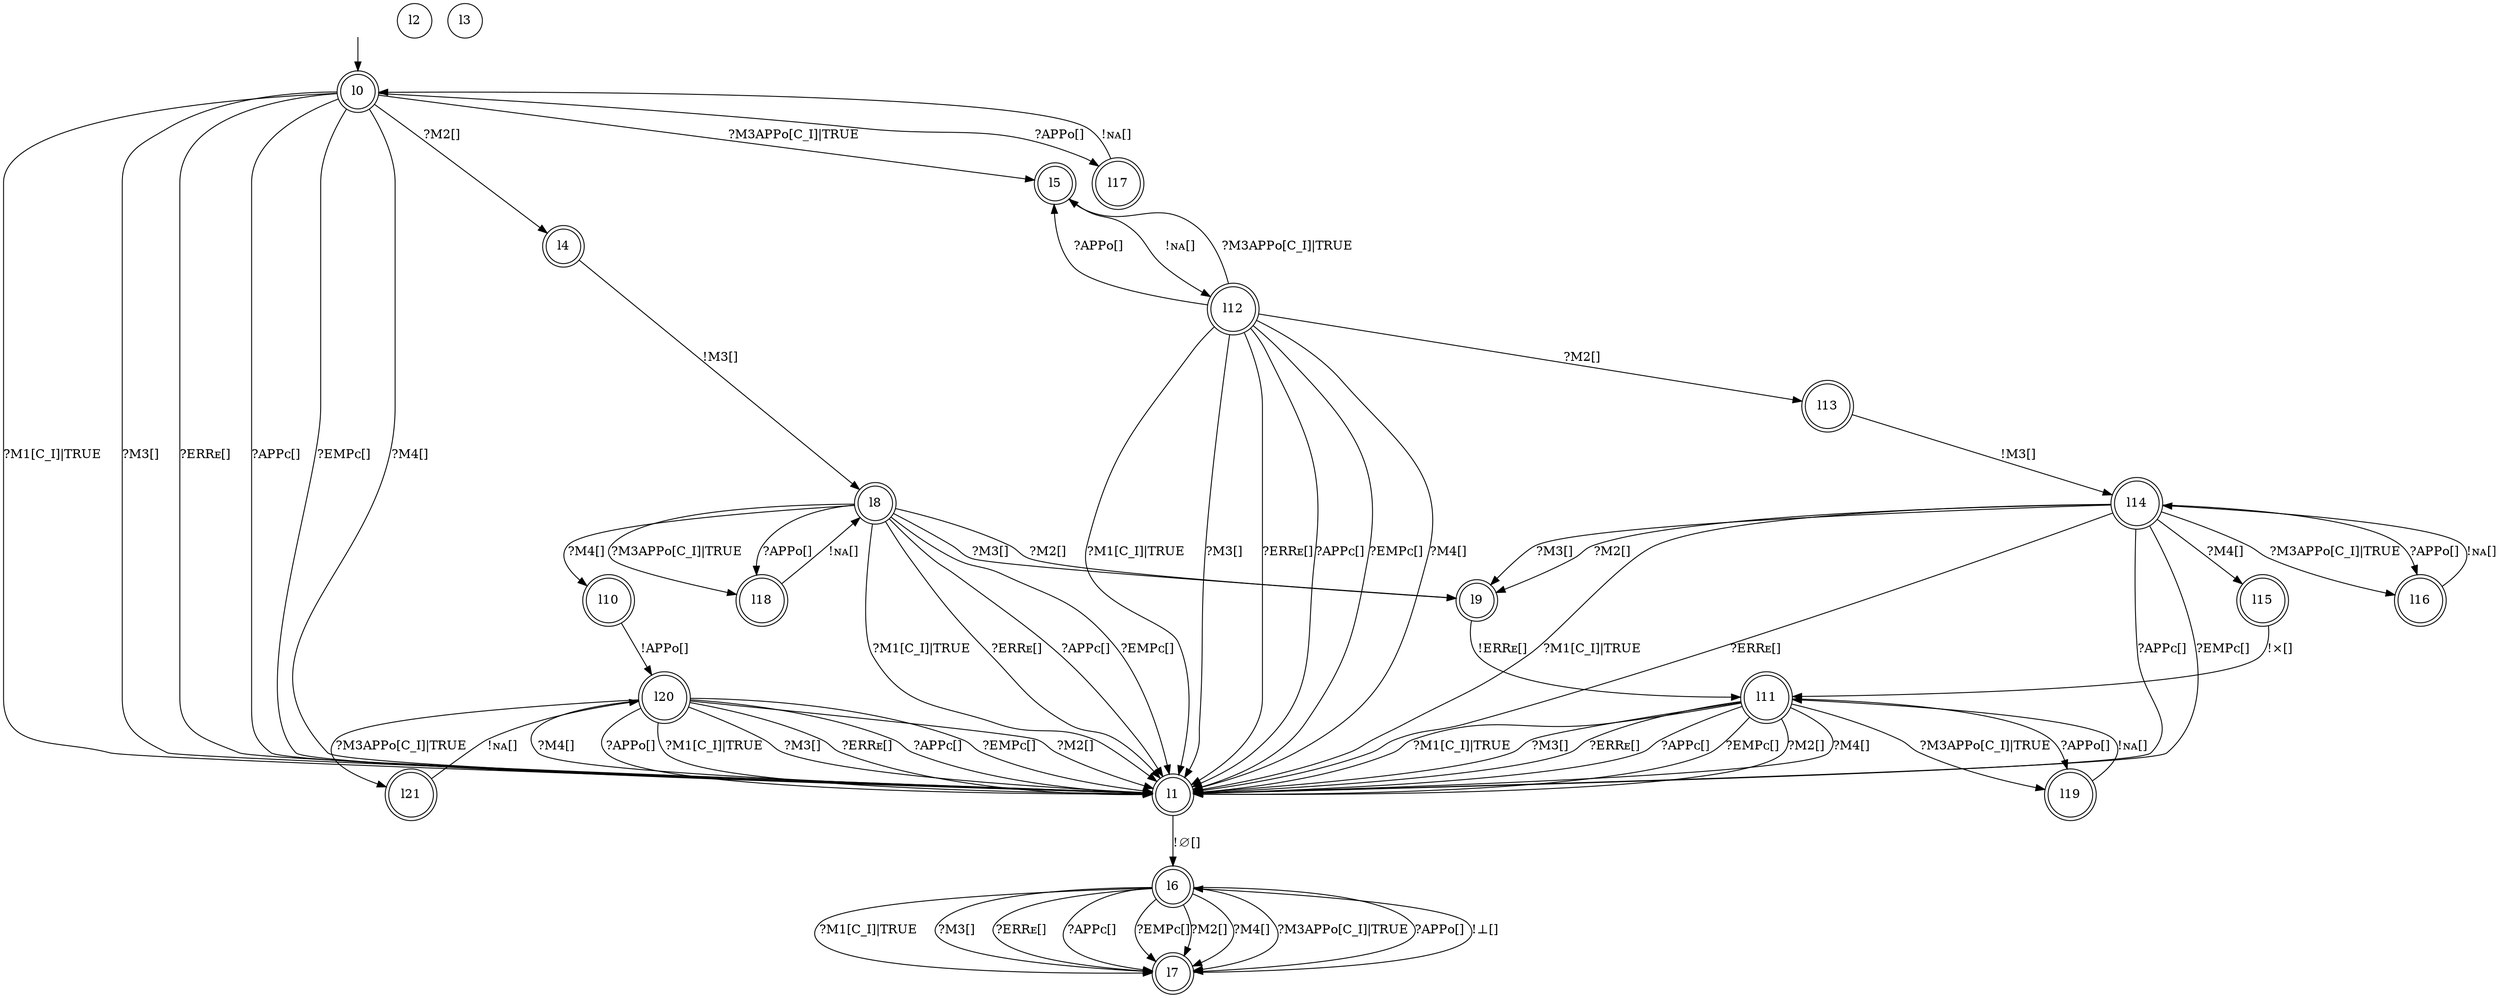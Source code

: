 digraph RA {
"" [shape=none,label=<>]
"l0" [shape=doublecircle]
"l1" [shape=doublecircle]
"l2" [shape=circle]
"l3" [shape=circle]
"l4" [shape=doublecircle]
"l5" [shape=doublecircle]
"l6" [shape=doublecircle]
"l7" [shape=doublecircle]
"l8" [shape=doublecircle]
"l9" [shape=doublecircle]
"l10" [shape=doublecircle]
"l11" [shape=doublecircle]
"l12" [shape=doublecircle]
"l13" [shape=doublecircle]
"l14" [shape=doublecircle]
"l15" [shape=doublecircle]
"l16" [shape=doublecircle]
"l17" [shape=doublecircle]
"l18" [shape=doublecircle]
"l19" [shape=doublecircle]
"l20" [shape=doublecircle]
"l21" [shape=doublecircle]
"" -> "l0"
"l0" -> "l1" [label=<?M1[C_I]|TRUE>]
"l0" -> "l1" [label=<?M3[]>]
"l0" -> "l1" [label=<?ERRᴇ[]>]
"l0" -> "l1" [label=<?APPᴄ[]>]
"l0" -> "l1" [label=<?EMPᴄ[]>]
"l0" -> "l1" [label=<?M4[]>]
"l0" -> "l4" [label=<?M2[]>]
"l0" -> "l5" [label=<?M3APPᴏ[C_I]|TRUE>]
"l0" -> "l17" [label=<?APPᴏ[]>]
"l1" -> "l6" [label=<!∅[]>]
"l4" -> "l8" [label=<!M3[]>]
"l5" -> "l12" [label=<!ɴᴀ[]>]
"l6" -> "l7" [label=<?M1[C_I]|TRUE>]
"l6" -> "l7" [label=<?M3[]>]
"l6" -> "l7" [label=<?ERRᴇ[]>]
"l6" -> "l7" [label=<?APPᴄ[]>]
"l6" -> "l7" [label=<?EMPᴄ[]>]
"l6" -> "l7" [label=<?M2[]>]
"l6" -> "l7" [label=<?M4[]>]
"l6" -> "l7" [label=<?M3APPᴏ[C_I]|TRUE>]
"l6" -> "l7" [label=<?APPᴏ[]>]
"l7" -> "l6" [label=<!⊥[]>]
"l8" -> "l1" [label=<?M1[C_I]|TRUE>]
"l8" -> "l1" [label=<?ERRᴇ[]>]
"l8" -> "l1" [label=<?APPᴄ[]>]
"l8" -> "l1" [label=<?EMPᴄ[]>]
"l8" -> "l9" [label=<?M3[]>]
"l8" -> "l9" [label=<?M2[]>]
"l8" -> "l10" [label=<?M4[]>]
"l8" -> "l18" [label=<?M3APPᴏ[C_I]|TRUE>]
"l8" -> "l18" [label=<?APPᴏ[]>]
"l9" -> "l11" [label=<!ERRᴇ[]>]
"l10" -> "l20" [label=<!APPᴏ[]>]
"l11" -> "l1" [label=<?M1[C_I]|TRUE>]
"l11" -> "l1" [label=<?M3[]>]
"l11" -> "l1" [label=<?ERRᴇ[]>]
"l11" -> "l1" [label=<?APPᴄ[]>]
"l11" -> "l1" [label=<?EMPᴄ[]>]
"l11" -> "l1" [label=<?M2[]>]
"l11" -> "l1" [label=<?M4[]>]
"l11" -> "l19" [label=<?M3APPᴏ[C_I]|TRUE>]
"l11" -> "l19" [label=<?APPᴏ[]>]
"l12" -> "l1" [label=<?M1[C_I]|TRUE>]
"l12" -> "l1" [label=<?M3[]>]
"l12" -> "l1" [label=<?ERRᴇ[]>]
"l12" -> "l1" [label=<?APPᴄ[]>]
"l12" -> "l1" [label=<?EMPᴄ[]>]
"l12" -> "l1" [label=<?M4[]>]
"l12" -> "l5" [label=<?M3APPᴏ[C_I]|TRUE>]
"l12" -> "l5" [label=<?APPᴏ[]>]
"l12" -> "l13" [label=<?M2[]>]
"l13" -> "l14" [label=<!M3[]>]
"l14" -> "l1" [label=<?M1[C_I]|TRUE>]
"l14" -> "l1" [label=<?ERRᴇ[]>]
"l14" -> "l1" [label=<?APPᴄ[]>]
"l14" -> "l1" [label=<?EMPᴄ[]>]
"l14" -> "l9" [label=<?M3[]>]
"l14" -> "l9" [label=<?M2[]>]
"l14" -> "l15" [label=<?M4[]>]
"l14" -> "l16" [label=<?M3APPᴏ[C_I]|TRUE>]
"l14" -> "l16" [label=<?APPᴏ[]>]
"l15" -> "l11" [label=<!⨯[]>]
"l16" -> "l14" [label=<!ɴᴀ[]>]
"l17" -> "l0" [label=<!ɴᴀ[]>]
"l18" -> "l8" [label=<!ɴᴀ[]>]
"l19" -> "l11" [label=<!ɴᴀ[]>]
"l20" -> "l1" [label=<?M1[C_I]|TRUE>]
"l20" -> "l1" [label=<?M3[]>]
"l20" -> "l1" [label=<?ERRᴇ[]>]
"l20" -> "l1" [label=<?APPᴄ[]>]
"l20" -> "l1" [label=<?EMPᴄ[]>]
"l20" -> "l1" [label=<?M2[]>]
"l20" -> "l1" [label=<?M4[]>]
"l20" -> "l1" [label=<?APPᴏ[]>]
"l20" -> "l21" [label=<?M3APPᴏ[C_I]|TRUE>]
"l21" -> "l20" [label=<!ɴᴀ[]>]
}
